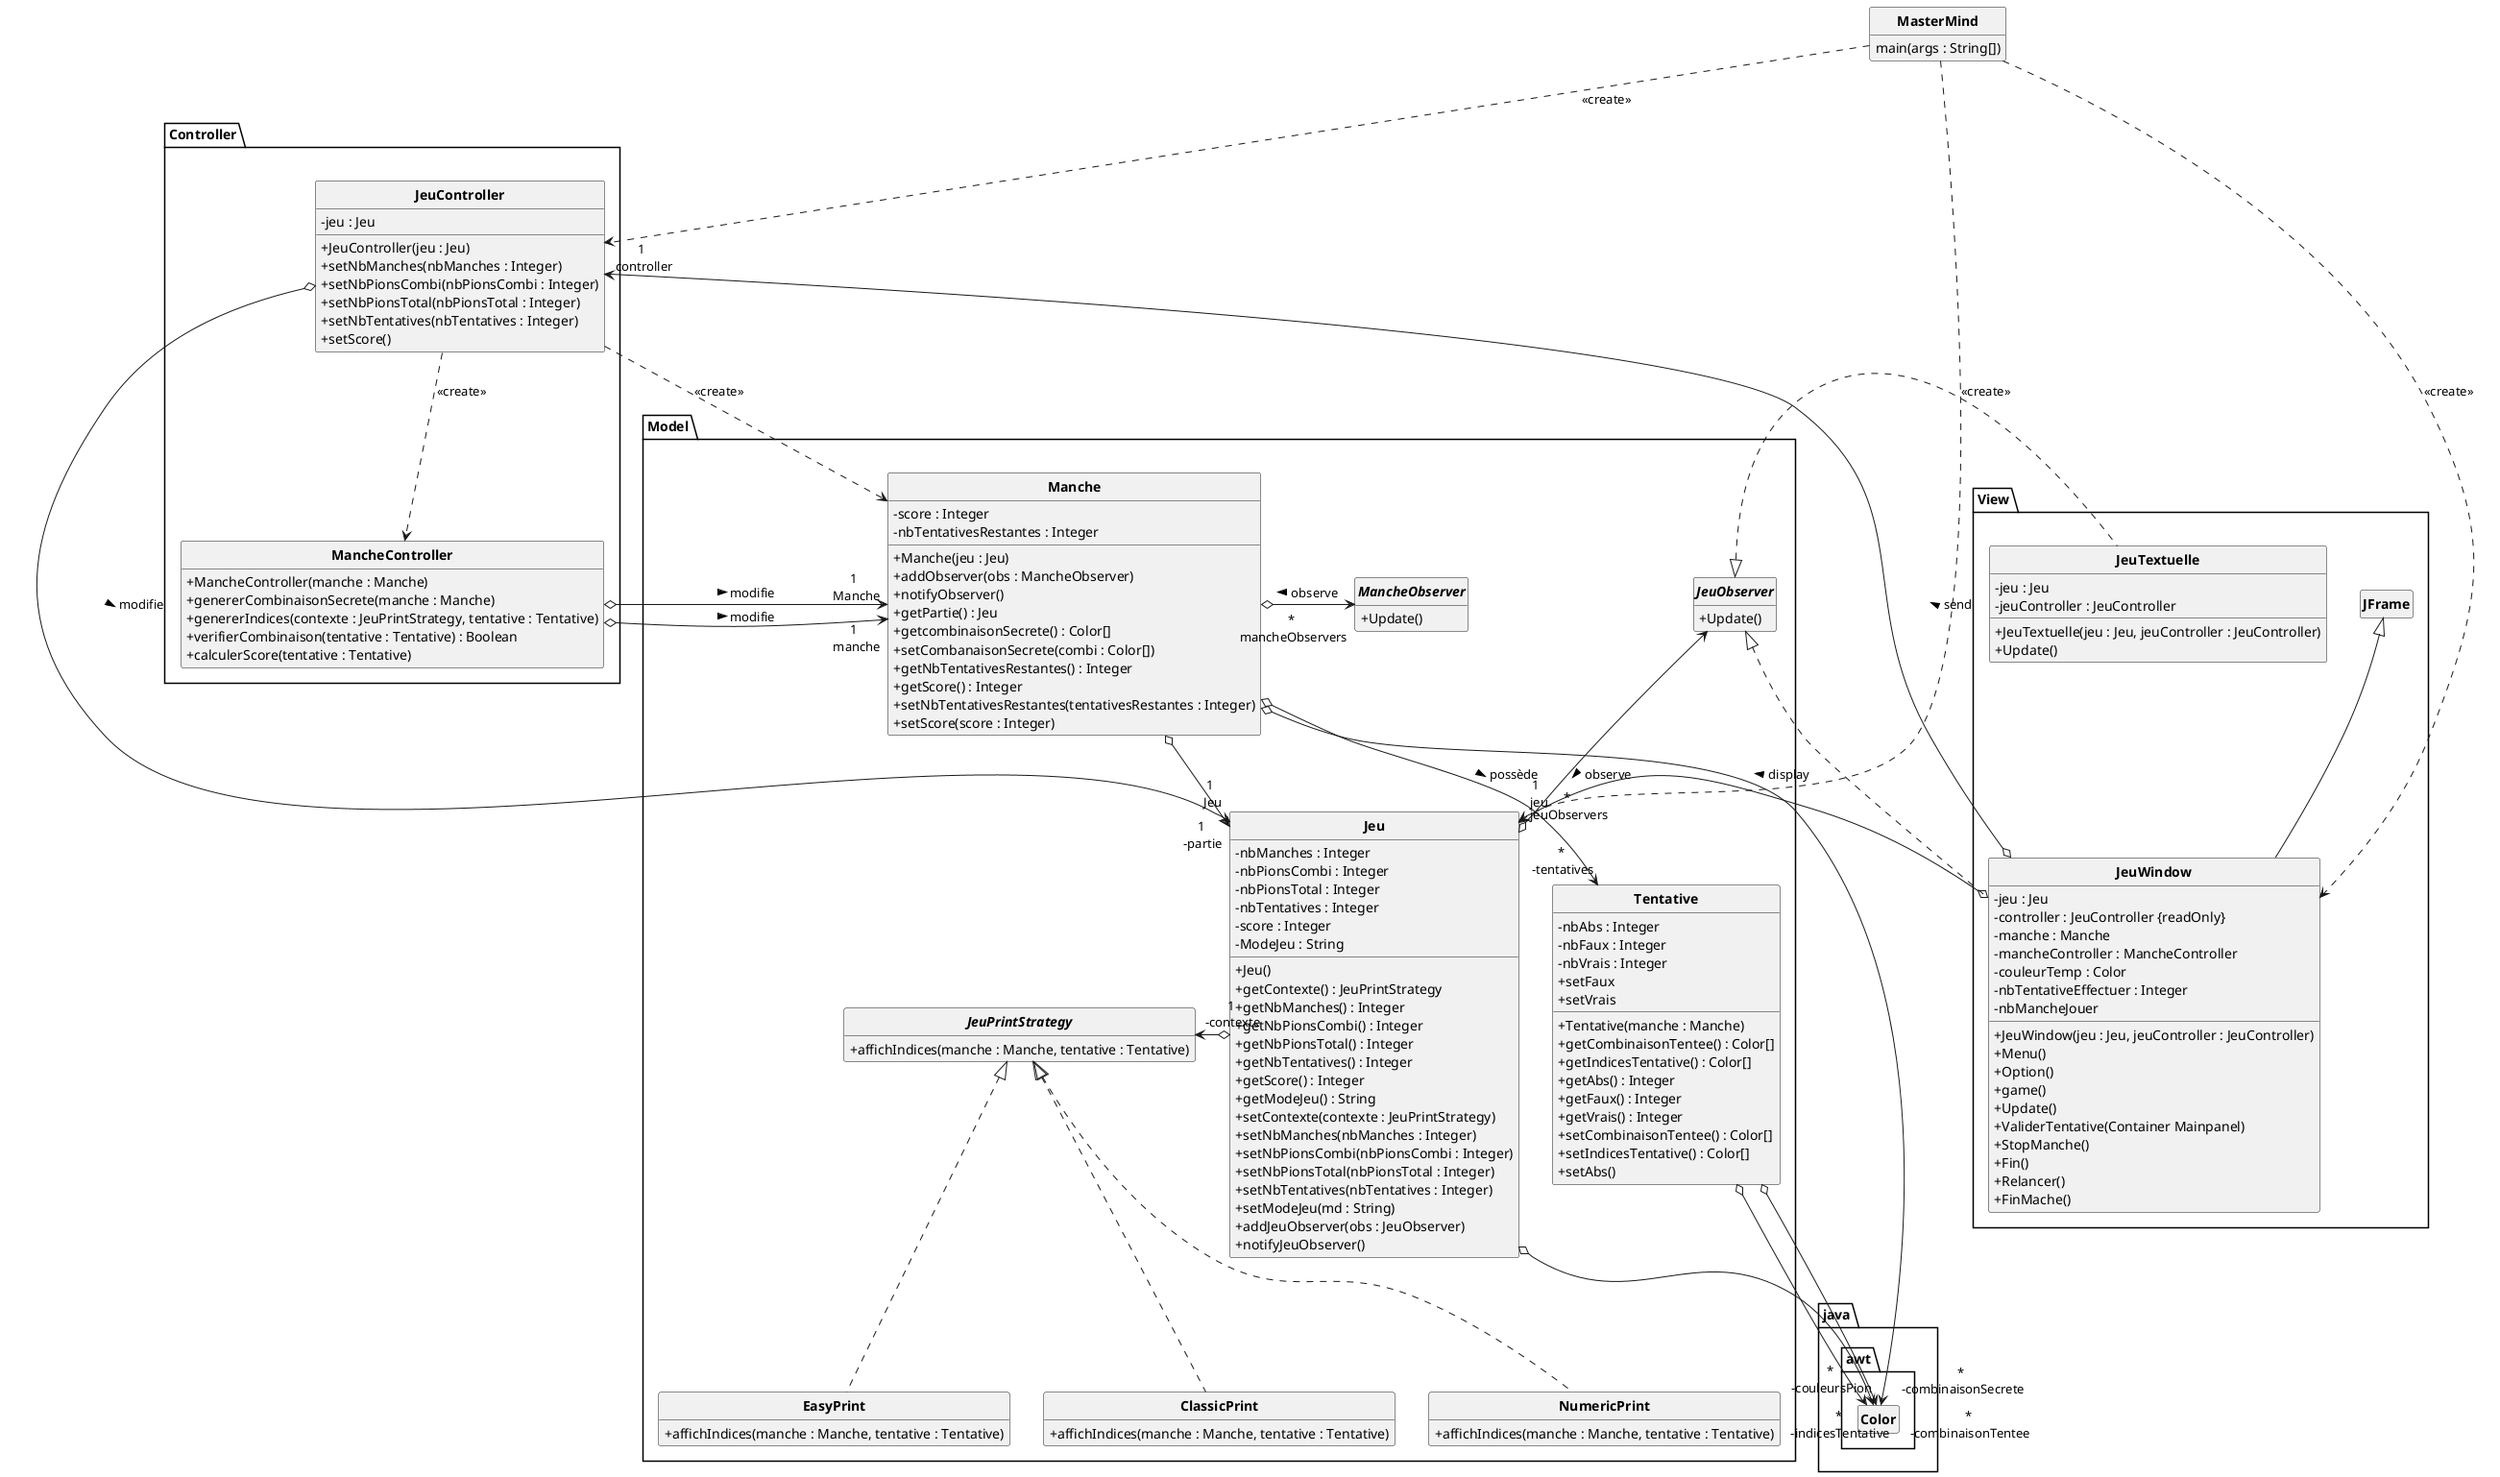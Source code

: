 @startuml
'https://plantuml.com/class-diagram

skinparam classAttributeIconSize 0
skinparam classFontStyle Bold
skinparam style strictuml
hide empty members

package Controller{

    class JeuController{
        - jeu : Jeu
        + JeuController(jeu : Jeu)
        + setNbManches(nbManches : Integer)
        + setNbPionsCombi(nbPionsCombi : Integer)
        + setNbPionsTotal(nbPionsTotal : Integer)
        + setNbTentatives(nbTentatives : Integer)
        + setScore()
    }

    class MancheController
    {
        + MancheController(manche : Manche)
        + genererCombinaisonSecrete(manche : Manche)
        + genererIndices(contexte : JeuPrintStrategy, tentative : Tentative)
        + verifierCombinaison(tentative : Tentative) : Boolean
        + calculerScore(tentative : Tentative)
    }
}

package java.awt{
    class Color
}

package Model{

    class Jeu{
        - nbManches : Integer
        - nbPionsCombi : Integer
        - nbPionsTotal : Integer
        - nbTentatives : Integer
        - score : Integer
        -ModeJeu : String
        + Jeu()
        + getContexte() : JeuPrintStrategy
        + getNbManches() : Integer
        + getNbPionsCombi() : Integer
        + getNbPionsTotal() : Integer
        + getNbTentatives() : Integer
        + getScore() : Integer
        + getModeJeu() : String
        + setContexte(contexte : JeuPrintStrategy)
        + setNbManches(nbManches : Integer)
        + setNbPionsCombi(nbPionsCombi : Integer)
        + setNbPionsTotal(nbPionsTotal : Integer)
        + setNbTentatives(nbTentatives : Integer)
        + setModeJeu(md : String)
        + addJeuObserver(obs : JeuObserver)
        + notifyJeuObserver()
    }
    Manche o--> "1\n -partie" Jeu
    '''Jeu o-u-> "*\n -manches" Manche

    class Manche {
        - score : Integer
        - nbTentativesRestantes : Integer
        + Manche(jeu : Jeu)
        + addObserver(obs : MancheObserver)
        + notifyObserver()
        + getPartie() : Jeu
        + getcombinaisonSecrete() : Color[]
        + setCombanaisonSecrete(combi : Color[])
        + getNbTentativesRestantes() : Integer
        + getScore() : Integer
        + setNbTentativesRestantes(tentativesRestantes : Integer)
        + setScore(score : Integer)
    }
    Jeu o-d->"*\n -couleursPion" Color
    Manche o-d->"*\n -combinaisonSecrete" Color

    class Tentative{
        -nbAbs : Integer
        -nbFaux : Integer
        -nbVrais : Integer
        +Tentative(manche : Manche)
        +getCombinaisonTentee() : Color[]
        +getIndicesTentative() : Color[]
        +getAbs() : Integer
        +getFaux() : Integer
        +getVrais() : Integer
        +setCombinaisonTentee() : Color[]
        +setIndicesTentative() : Color[]
        +setAbs()
        +setFaux
        +setVrais
    }
    Tentative o-d->"*\n -combinaisonTentee" Color
    Tentative o-d->"*\n -indicesTentative" Color

    Manche o-d-> "*\n -tentatives" Tentative : > possède

    interface JeuObserver{
        + Update()
    }
    interface MancheObserver{
       + Update()
    }

    interface JeuPrintStrategy{
        + affichIndices(manche : Manche, tentative : Tentative)
    }

    class EasyPrint implements JeuPrintStrategy{
        + affichIndices(manche : Manche, tentative : Tentative)
    }
    class ClassicPrint implements JeuPrintStrategy{
        + affichIndices(manche : Manche, tentative : Tentative)
    }
    class NumericPrint implements JeuPrintStrategy{
        + affichIndices(manche : Manche, tentative : Tentative)
    }

    Jeu "1\n -contexte" o-> JeuPrintStrategy

}
package View{
    class JeuWindow extends JFrame implements Model.JeuObserver{
        - jeu : Jeu
        - controller : JeuController {readOnly}
        - manche : Manche
        - mancheController : MancheController
        - couleurTemp : Color
        - nbTentativeEffectuer : Integer
        - nbMancheJouer
        + JeuWindow(jeu : Jeu, jeuController : JeuController)
        + Menu()
        + Option()
        + game()
        + Update()
        + ValiderTentative(Container Mainpanel)
        + StopManche()
        + Fin()
        + Relancer()
        + FinMache()
    }

    class JeuTextuelle implements Model.JeuObserver
    {
        -jeu : Jeu
        -jeuController : JeuController
        +JeuTextuelle(jeu : Jeu, jeuController : JeuController)
        +Update()
    }
}
class MasterMind
{
    main(args : String[])
}
View.JeuWindow o-> "1 \n controller"Controller.JeuController : > send
View.JeuWindow o->"1 \n jeu" Model.Jeu : > display
MasterMind ..> View.JeuWindow : <<create>>
MasterMind ..> Controller.JeuController : <<create>>
MasterMind ..> Model.Jeu : <<create>>
Model.Jeu "*\n jeuObservers" o-u-> Model.JeuObserver : < observe
Model.Manche "*\n mancheObservers" o-> Model.MancheObserver : < observe
Controller.JeuController  ..> Model.Manche : <<create>>
Controller.JeuController  ..> Controller.MancheController : <<create>>
Controller.MancheController o-u->"1 \n Manche" Model.Manche : > modifie
Controller.JeuController o->"1 \n Jeu" Model.Jeu : > modifie
Controller.MancheController o->"1 \n manche" Model.Manche : > modifie
@enduml